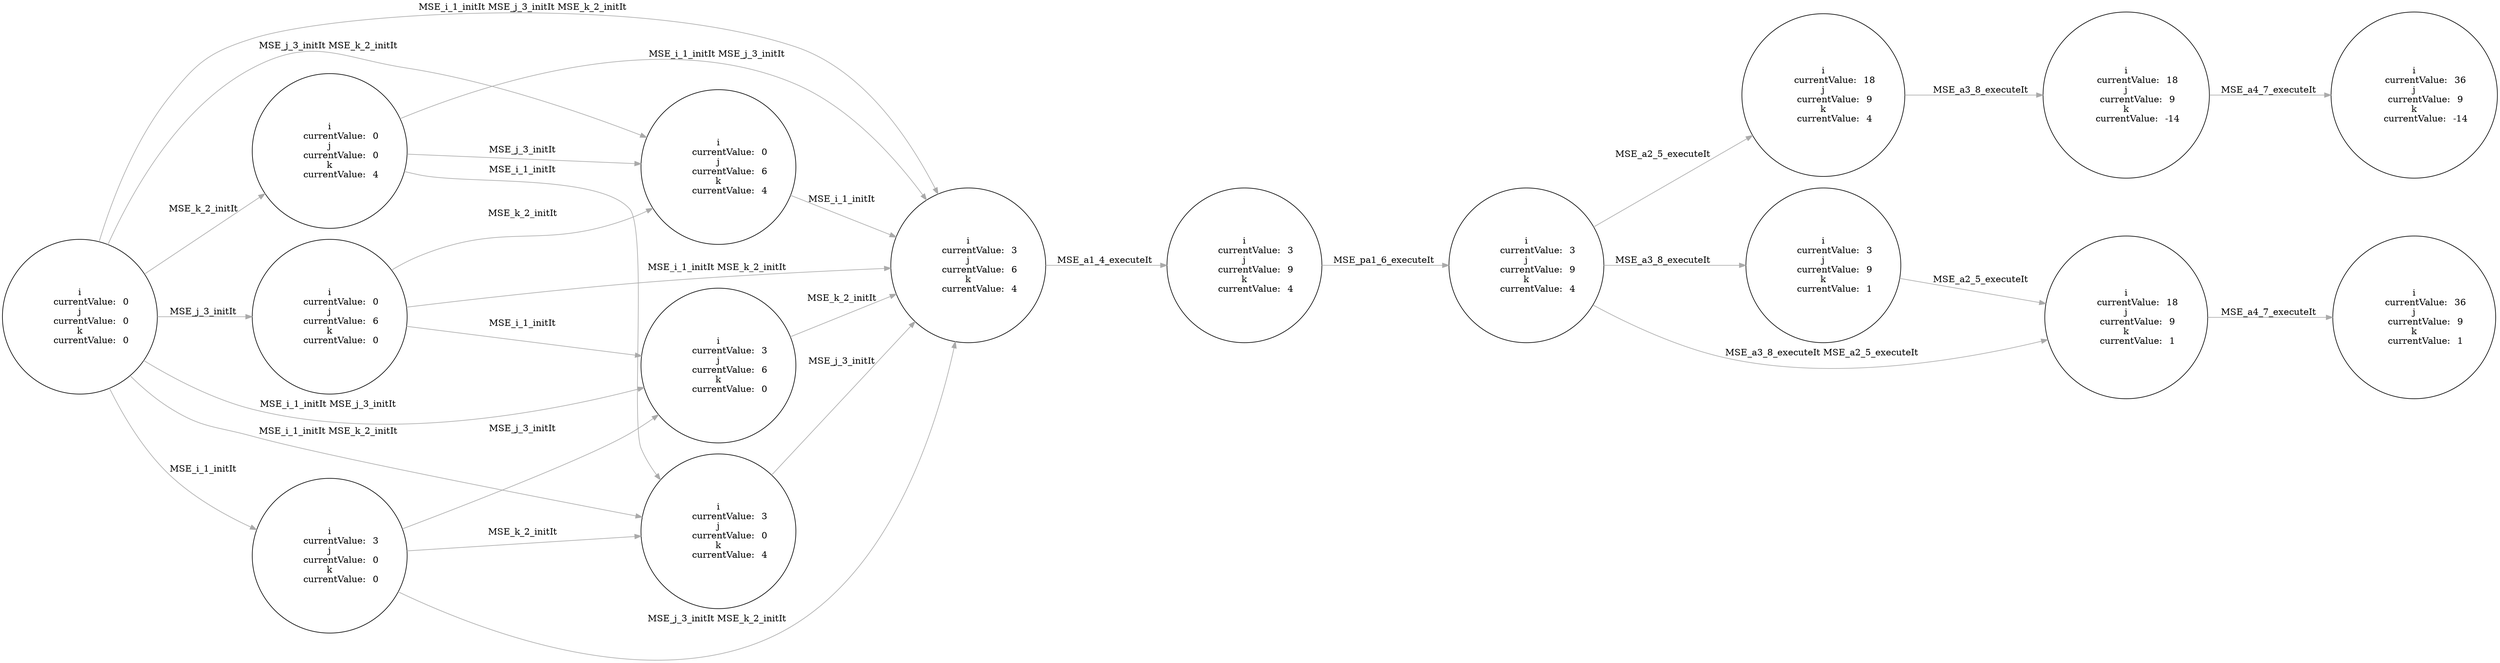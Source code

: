 digraph {
	rankdir=LR;
	start=0;
	node [style="filled"]

	0 [fillcolor="#ffffff", size="10", shape="circle", fontcolor="black", label="i
	currentValue:	0
j
	currentValue:	0
k
	currentValue:	0
"];
	1 [fillcolor="#ffffff", size="10", shape="circle", fontcolor="black", label="i
	currentValue:	0
j
	currentValue:	0
k
	currentValue:	4
"];
	2 [fillcolor="#ffffff", size="10", shape="circle", fontcolor="black", label="i
	currentValue:	0
j
	currentValue:	6
k
	currentValue:	0
"];
	3 [fillcolor="#ffffff", size="10", shape="circle", fontcolor="black", label="i
	currentValue:	0
j
	currentValue:	6
k
	currentValue:	4
"];
	4 [fillcolor="#ffffff", size="10", shape="circle", fontcolor="black", label="i
	currentValue:	3
j
	currentValue:	0
k
	currentValue:	0
"];
	5 [fillcolor="#ffffff", size="10", shape="circle", fontcolor="black", label="i
	currentValue:	3
j
	currentValue:	0
k
	currentValue:	4
"];
	6 [fillcolor="#ffffff", size="10", shape="circle", fontcolor="black", label="i
	currentValue:	3
j
	currentValue:	6
k
	currentValue:	0
"];
	7 [fillcolor="#ffffff", size="10", shape="circle", fontcolor="black", label="i
	currentValue:	3
j
	currentValue:	6
k
	currentValue:	4
"];
	8 [fillcolor="#ffffff", size="10", shape="circle", fontcolor="black", label="i
	currentValue:	3
j
	currentValue:	9
k
	currentValue:	4
"];
	9 [fillcolor="#ffffff", size="10", shape="circle", fontcolor="black", label="i
	currentValue:	3
j
	currentValue:	9
k
	currentValue:	4
"];
	10 [fillcolor="#ffffff", size="10", shape="circle", fontcolor="black", label="i
	currentValue:	18
j
	currentValue:	9
k
	currentValue:	4
"];
	11 [fillcolor="#ffffff", size="10", shape="circle", fontcolor="black", label="i
	currentValue:	3
j
	currentValue:	9
k
	currentValue:	1
"];
	12 [fillcolor="#ffffff", size="10", shape="circle", fontcolor="black", label="i
	currentValue:	18
j
	currentValue:	9
k
	currentValue:	1
"];
	13 [fillcolor="#ffffff", size="10", shape="circle", fontcolor="black", label="i
	currentValue:	18
j
	currentValue:	9
k
	currentValue:	-14
"];
	14 [fillcolor="#ffffff", size="10", shape="circle", fontcolor="black", label="i
	currentValue:	36
j
	currentValue:	9
k
	currentValue:	1
"];
	15 [fillcolor="#ffffff", size="10", shape="circle", fontcolor="black", label="i
	currentValue:	36
j
	currentValue:	9
k
	currentValue:	-14
"];

	0 -> 1 [penwidth="1", color="#aaaaaa", style="solid", label="MSE_k_2_initIt "];
	0 -> 2 [penwidth="1", color="#aaaaaa", style="solid", label="MSE_j_3_initIt "];
	0 -> 3 [penwidth="1", color="#aaaaaa", style="solid", label="MSE_j_3_initIt MSE_k_2_initIt "];
	0 -> 4 [penwidth="1", color="#aaaaaa", style="solid", label="MSE_i_1_initIt "];
	0 -> 5 [penwidth="1", color="#aaaaaa", style="solid", label="MSE_i_1_initIt MSE_k_2_initIt "];
	0 -> 6 [penwidth="1", color="#aaaaaa", style="solid", label="MSE_i_1_initIt MSE_j_3_initIt "];
	0 -> 7 [penwidth="1", color="#aaaaaa", style="solid", label="MSE_i_1_initIt MSE_j_3_initIt MSE_k_2_initIt "];
	1 -> 3 [penwidth="1", color="#aaaaaa", style="solid", label="MSE_j_3_initIt "];
	1 -> 5 [penwidth="1", color="#aaaaaa", style="solid", label="MSE_i_1_initIt "];
	1 -> 7 [penwidth="1", color="#aaaaaa", style="solid", label="MSE_i_1_initIt MSE_j_3_initIt "];
	2 -> 3 [penwidth="1", color="#aaaaaa", style="solid", label="MSE_k_2_initIt "];
	2 -> 6 [penwidth="1", color="#aaaaaa", style="solid", label="MSE_i_1_initIt "];
	2 -> 7 [penwidth="1", color="#aaaaaa", style="solid", label="MSE_i_1_initIt MSE_k_2_initIt "];
	3 -> 7 [penwidth="1", color="#aaaaaa", style="solid", label="MSE_i_1_initIt "];
	4 -> 5 [penwidth="1", color="#aaaaaa", style="solid", label="MSE_k_2_initIt "];
	4 -> 6 [penwidth="1", color="#aaaaaa", style="solid", label="MSE_j_3_initIt "];
	4 -> 7 [penwidth="1", color="#aaaaaa", style="solid", label="MSE_j_3_initIt MSE_k_2_initIt "];
	5 -> 7 [penwidth="1", color="#aaaaaa", style="solid", label="MSE_j_3_initIt "];
	6 -> 7 [penwidth="1", color="#aaaaaa", style="solid", label="MSE_k_2_initIt "];
	7 -> 8 [penwidth="1", color="#aaaaaa", style="solid", label="MSE_a1_4_executeIt "];
	8 -> 9 [penwidth="1", color="#aaaaaa", style="solid", label="MSE_pa1_6_executeIt "];
	9 -> 10 [penwidth="1", color="#aaaaaa", style="solid", label="MSE_a2_5_executeIt "];
	9 -> 11 [penwidth="1", color="#aaaaaa", style="solid", label="MSE_a3_8_executeIt "];
	9 -> 12 [penwidth="1", color="#aaaaaa", style="solid", label="MSE_a3_8_executeIt MSE_a2_5_executeIt "];
	10 -> 13 [penwidth="1", color="#aaaaaa", style="solid", label="MSE_a3_8_executeIt "];
	11 -> 12 [penwidth="1", color="#aaaaaa", style="solid", label="MSE_a2_5_executeIt "];
	12 -> 14 [penwidth="1", color="#aaaaaa", style="solid", label="MSE_a4_7_executeIt "];
	13 -> 15 [penwidth="1", color="#aaaaaa", style="solid", label="MSE_a4_7_executeIt "];
}